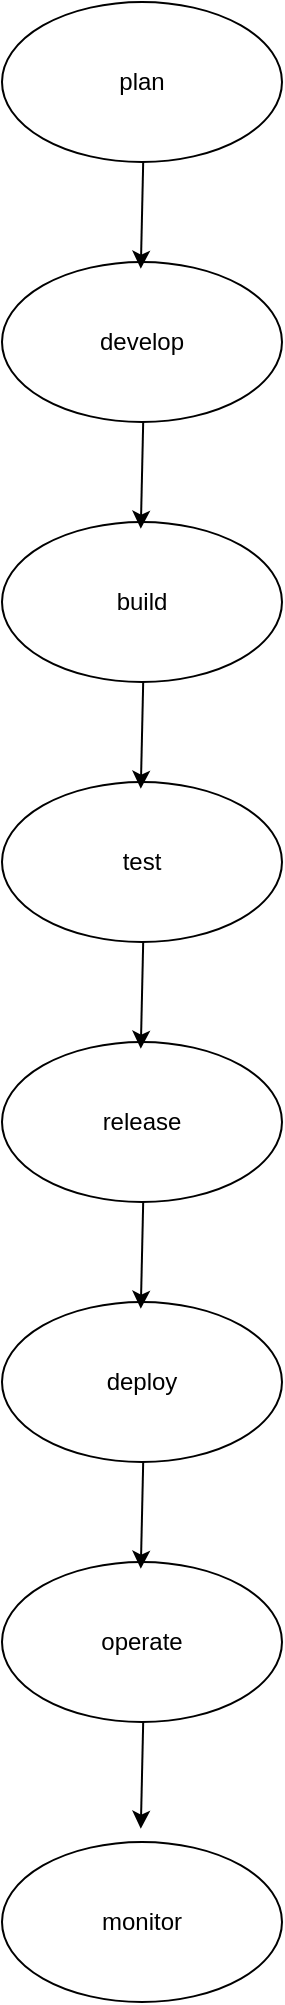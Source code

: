 <mxfile version="28.2.3">
  <diagram name="Page-1" id="P1MPC9nd-qqLCUmX9ThJ">
    <mxGraphModel dx="1895" dy="1022" grid="1" gridSize="10" guides="1" tooltips="1" connect="1" arrows="1" fold="1" page="1" pageScale="1" pageWidth="850" pageHeight="1100" math="0" shadow="0">
      <root>
        <mxCell id="0" />
        <mxCell id="1" parent="0" />
        <mxCell id="RF-Ec1mBKRd1LLmr-lb3-1" value="develop" style="ellipse;whiteSpace=wrap;html=1;" vertex="1" parent="1">
          <mxGeometry x="280" y="140" width="140" height="80" as="geometry" />
        </mxCell>
        <mxCell id="RF-Ec1mBKRd1LLmr-lb3-2" value="plan" style="ellipse;whiteSpace=wrap;html=1;" vertex="1" parent="1">
          <mxGeometry x="280" y="10" width="140" height="80" as="geometry" />
        </mxCell>
        <mxCell id="RF-Ec1mBKRd1LLmr-lb3-3" value="operate" style="ellipse;whiteSpace=wrap;html=1;" vertex="1" parent="1">
          <mxGeometry x="280" y="790" width="140" height="80" as="geometry" />
        </mxCell>
        <mxCell id="RF-Ec1mBKRd1LLmr-lb3-4" value="deploy" style="ellipse;whiteSpace=wrap;html=1;" vertex="1" parent="1">
          <mxGeometry x="280" y="660" width="140" height="80" as="geometry" />
        </mxCell>
        <mxCell id="RF-Ec1mBKRd1LLmr-lb3-5" value="release" style="ellipse;whiteSpace=wrap;html=1;" vertex="1" parent="1">
          <mxGeometry x="280" y="530" width="140" height="80" as="geometry" />
        </mxCell>
        <mxCell id="RF-Ec1mBKRd1LLmr-lb3-6" value="monitor" style="ellipse;whiteSpace=wrap;html=1;" vertex="1" parent="1">
          <mxGeometry x="280" y="930" width="140" height="80" as="geometry" />
        </mxCell>
        <mxCell id="RF-Ec1mBKRd1LLmr-lb3-7" value="test" style="ellipse;whiteSpace=wrap;html=1;" vertex="1" parent="1">
          <mxGeometry x="280" y="400" width="140" height="80" as="geometry" />
        </mxCell>
        <mxCell id="RF-Ec1mBKRd1LLmr-lb3-8" value="build" style="ellipse;whiteSpace=wrap;html=1;" vertex="1" parent="1">
          <mxGeometry x="280" y="270" width="140" height="80" as="geometry" />
        </mxCell>
        <mxCell id="RF-Ec1mBKRd1LLmr-lb3-9" value="" style="endArrow=classic;html=1;rounded=0;entryX=0.92;entryY=0.792;entryDx=0;entryDy=0;entryPerimeter=0;" edge="1" parent="1">
          <mxGeometry width="50" height="50" relative="1" as="geometry">
            <mxPoint x="350.6" y="90" as="sourcePoint" />
            <mxPoint x="349.4" y="143.36" as="targetPoint" />
          </mxGeometry>
        </mxCell>
        <mxCell id="RF-Ec1mBKRd1LLmr-lb3-11" value="" style="endArrow=classic;html=1;rounded=0;entryX=0.92;entryY=0.792;entryDx=0;entryDy=0;entryPerimeter=0;" edge="1" parent="1">
          <mxGeometry width="50" height="50" relative="1" as="geometry">
            <mxPoint x="350.6" y="220" as="sourcePoint" />
            <mxPoint x="349.4" y="273.36" as="targetPoint" />
          </mxGeometry>
        </mxCell>
        <mxCell id="RF-Ec1mBKRd1LLmr-lb3-12" value="" style="endArrow=classic;html=1;rounded=0;entryX=0.92;entryY=0.792;entryDx=0;entryDy=0;entryPerimeter=0;" edge="1" parent="1">
          <mxGeometry width="50" height="50" relative="1" as="geometry">
            <mxPoint x="350.6" y="350" as="sourcePoint" />
            <mxPoint x="349.4" y="403.36" as="targetPoint" />
          </mxGeometry>
        </mxCell>
        <mxCell id="RF-Ec1mBKRd1LLmr-lb3-13" value="" style="endArrow=classic;html=1;rounded=0;entryX=0.92;entryY=0.792;entryDx=0;entryDy=0;entryPerimeter=0;" edge="1" parent="1">
          <mxGeometry width="50" height="50" relative="1" as="geometry">
            <mxPoint x="350.6" y="480" as="sourcePoint" />
            <mxPoint x="349.4" y="533.36" as="targetPoint" />
          </mxGeometry>
        </mxCell>
        <mxCell id="RF-Ec1mBKRd1LLmr-lb3-14" value="" style="endArrow=classic;html=1;rounded=0;entryX=0.92;entryY=0.792;entryDx=0;entryDy=0;entryPerimeter=0;" edge="1" parent="1">
          <mxGeometry width="50" height="50" relative="1" as="geometry">
            <mxPoint x="350.6" y="610" as="sourcePoint" />
            <mxPoint x="349.4" y="663.36" as="targetPoint" />
          </mxGeometry>
        </mxCell>
        <mxCell id="RF-Ec1mBKRd1LLmr-lb3-15" value="" style="endArrow=classic;html=1;rounded=0;entryX=0.92;entryY=0.792;entryDx=0;entryDy=0;entryPerimeter=0;" edge="1" parent="1">
          <mxGeometry width="50" height="50" relative="1" as="geometry">
            <mxPoint x="350.6" y="740" as="sourcePoint" />
            <mxPoint x="349.4" y="793.36" as="targetPoint" />
          </mxGeometry>
        </mxCell>
        <mxCell id="RF-Ec1mBKRd1LLmr-lb3-16" value="" style="endArrow=classic;html=1;rounded=0;entryX=0.92;entryY=0.792;entryDx=0;entryDy=0;entryPerimeter=0;" edge="1" parent="1">
          <mxGeometry width="50" height="50" relative="1" as="geometry">
            <mxPoint x="350.6" y="870" as="sourcePoint" />
            <mxPoint x="349.4" y="923.36" as="targetPoint" />
          </mxGeometry>
        </mxCell>
      </root>
    </mxGraphModel>
  </diagram>
</mxfile>
